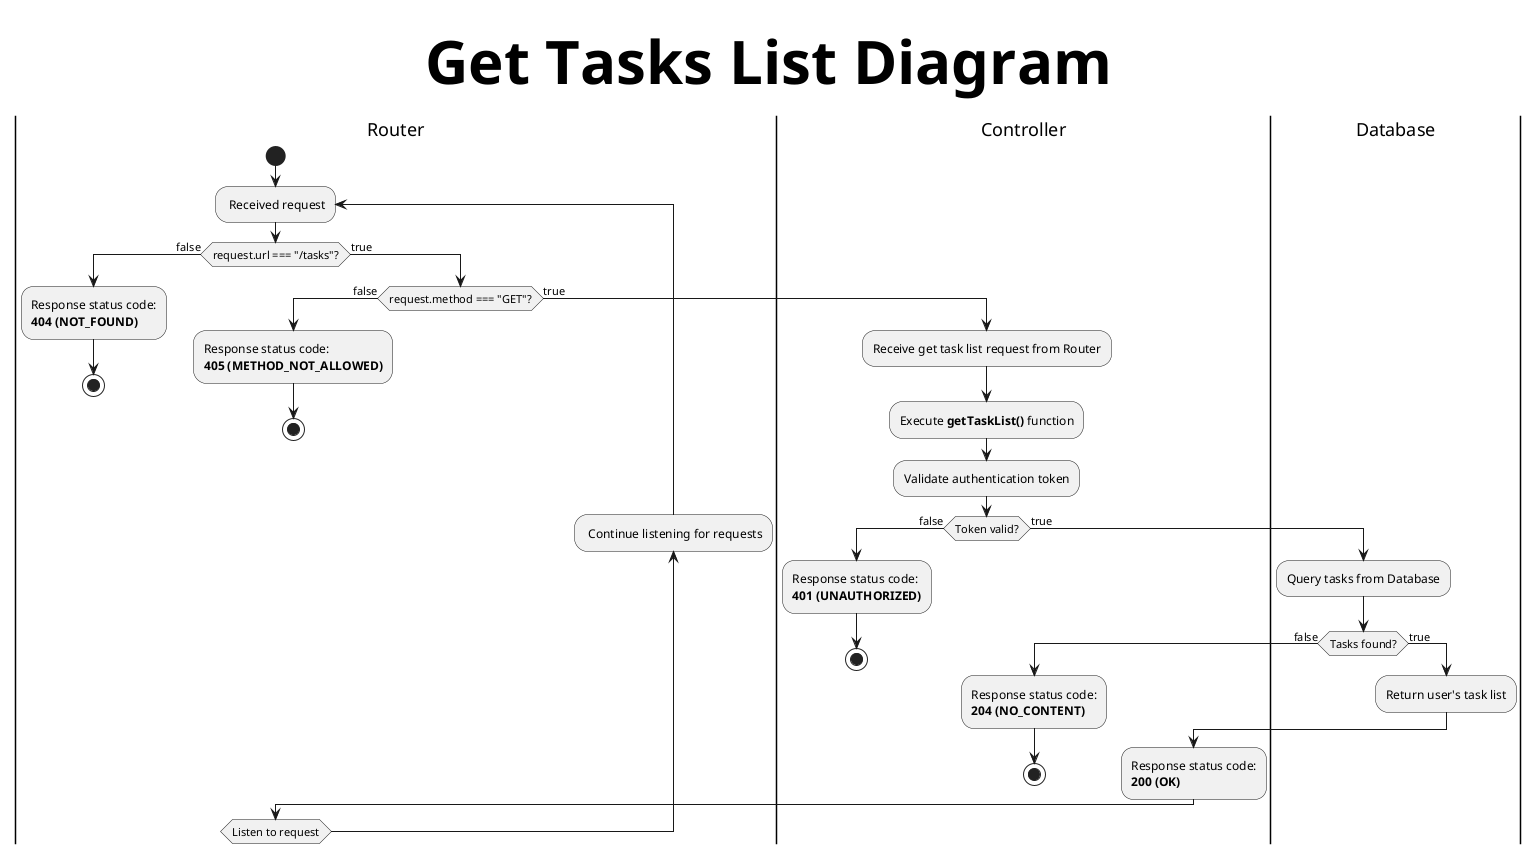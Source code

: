 @startuml
title Get Tasks List Diagram
skinparam titleFontSize 60
|Router|
start
repeat: Received request

if (request.url === "/tasks"?) then (false)
    :Response status code:
    **404 (NOT_FOUND)**;
    stop

else (true)
    if (request.method === "GET"?) then (false)
        :Response status code:
        **405 (METHOD_NOT_ALLOWED)**;
        stop

    else (true)
        |Controller|
        :Receive get task list request from Router;
        :Execute **getTaskList()** function;

        :Validate authentication token;

        if (Token valid?) then (false)
            |Controller|
            :Response status code:
            **401 (UNAUTHORIZED)**;
            stop

        else (true)
            |Database|
            :Query tasks from Database;

            if (Tasks found?) then (false)
                |Controller|
                :Response status code:
                **204 (NO_CONTENT)**;
                stop

            else (true)
                |Database|
                :Return user's task list;
                
                |Controller|
                :Response status code:
                **200 (OK)**;
            endif
        endif
    endif
endif

|Router|
backward: Continue listening for requests;
repeat while (Listen to request)
@enduml